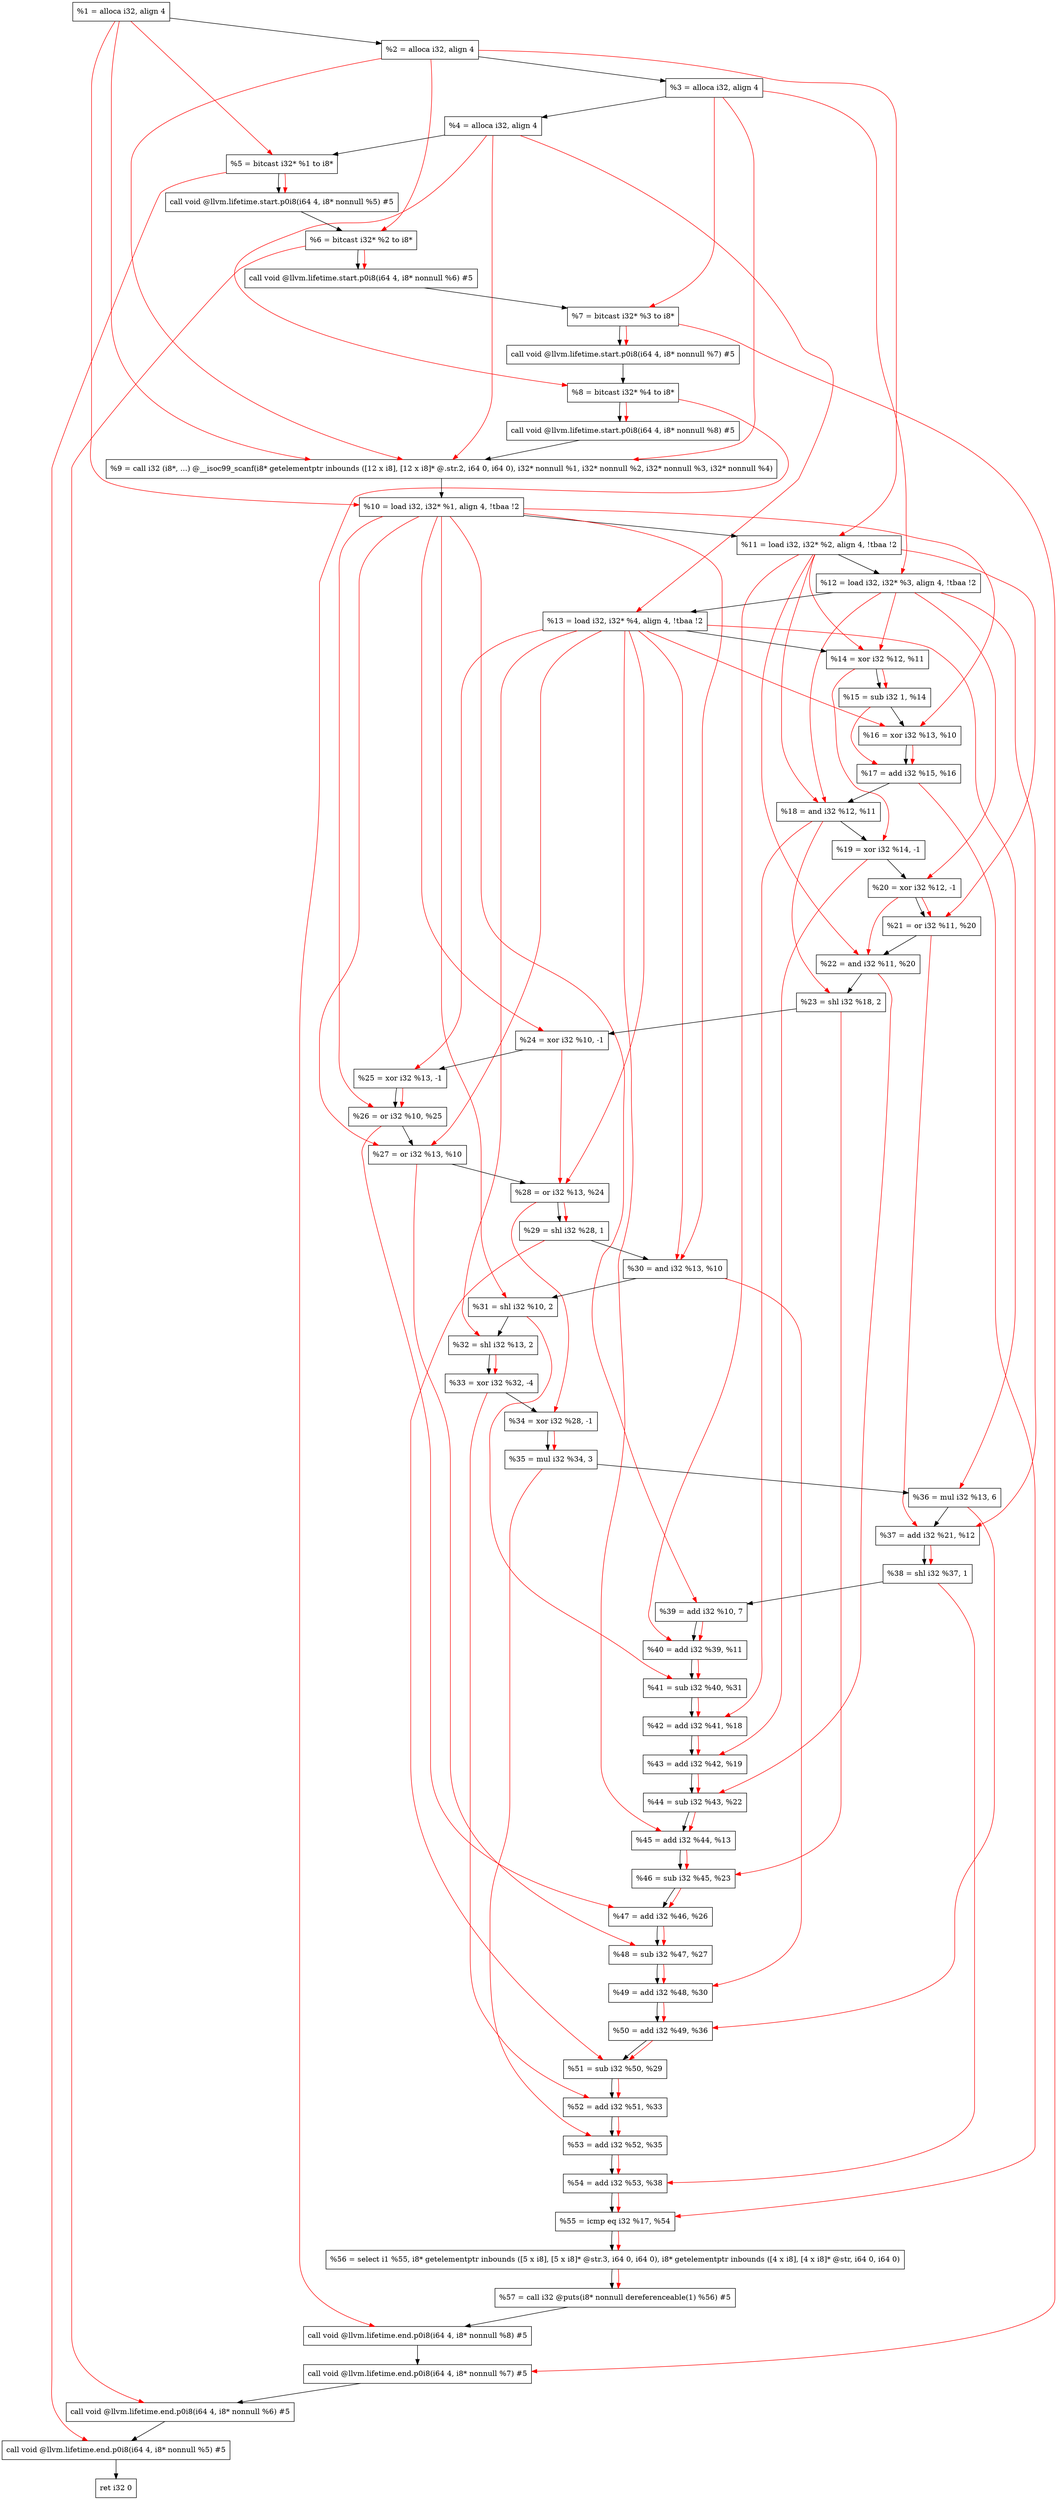 digraph "DFG for'main' function" {
	Node0x22f3d58[shape=record, label="  %1 = alloca i32, align 4"];
	Node0x22f3dd8[shape=record, label="  %2 = alloca i32, align 4"];
	Node0x22f3e68[shape=record, label="  %3 = alloca i32, align 4"];
	Node0x22f3ec8[shape=record, label="  %4 = alloca i32, align 4"];
	Node0x22f3f78[shape=record, label="  %5 = bitcast i32* %1 to i8*"];
	Node0x22f43a8[shape=record, label="  call void @llvm.lifetime.start.p0i8(i64 4, i8* nonnull %5) #5"];
	Node0x22f4488[shape=record, label="  %6 = bitcast i32* %2 to i8*"];
	Node0x22f4588[shape=record, label="  call void @llvm.lifetime.start.p0i8(i64 4, i8* nonnull %6) #5"];
	Node0x22f4648[shape=record, label="  %7 = bitcast i32* %3 to i8*"];
	Node0x22f46f8[shape=record, label="  call void @llvm.lifetime.start.p0i8(i64 4, i8* nonnull %7) #5"];
	Node0x22f47b8[shape=record, label="  %8 = bitcast i32* %4 to i8*"];
	Node0x22f4868[shape=record, label="  call void @llvm.lifetime.start.p0i8(i64 4, i8* nonnull %8) #5"];
	Node0x22eeba0[shape=record, label="  %9 = call i32 (i8*, ...) @__isoc99_scanf(i8* getelementptr inbounds ([12 x i8], [12 x i8]* @.str.2, i64 0, i64 0), i32* nonnull %1, i32* nonnull %2, i32* nonnull %3, i32* nonnull %4)"];
	Node0x22f4a68[shape=record, label="  %10 = load i32, i32* %1, align 4, !tbaa !2"];
	Node0x22f59d8[shape=record, label="  %11 = load i32, i32* %2, align 4, !tbaa !2"];
	Node0x22f6048[shape=record, label="  %12 = load i32, i32* %3, align 4, !tbaa !2"];
	Node0x22f60a8[shape=record, label="  %13 = load i32, i32* %4, align 4, !tbaa !2"];
	Node0x22f6120[shape=record, label="  %14 = xor i32 %12, %11"];
	Node0x22f6190[shape=record, label="  %15 = sub i32 1, %14"];
	Node0x22f6200[shape=record, label="  %16 = xor i32 %13, %10"];
	Node0x22f6270[shape=record, label="  %17 = add i32 %15, %16"];
	Node0x22f62e0[shape=record, label="  %18 = and i32 %12, %11"];
	Node0x22f6350[shape=record, label="  %19 = xor i32 %14, -1"];
	Node0x22f63c0[shape=record, label="  %20 = xor i32 %12, -1"];
	Node0x22f6430[shape=record, label="  %21 = or i32 %11, %20"];
	Node0x22f64a0[shape=record, label="  %22 = and i32 %11, %20"];
	Node0x22f6510[shape=record, label="  %23 = shl i32 %18, 2"];
	Node0x22f6580[shape=record, label="  %24 = xor i32 %10, -1"];
	Node0x22f65f0[shape=record, label="  %25 = xor i32 %13, -1"];
	Node0x22f6660[shape=record, label="  %26 = or i32 %10, %25"];
	Node0x22f66d0[shape=record, label="  %27 = or i32 %13, %10"];
	Node0x22f6740[shape=record, label="  %28 = or i32 %13, %24"];
	Node0x22f67b0[shape=record, label="  %29 = shl i32 %28, 1"];
	Node0x22f6820[shape=record, label="  %30 = and i32 %13, %10"];
	Node0x22f6890[shape=record, label="  %31 = shl i32 %10, 2"];
	Node0x22f6900[shape=record, label="  %32 = shl i32 %13, 2"];
	Node0x22f6970[shape=record, label="  %33 = xor i32 %32, -4"];
	Node0x22f69e0[shape=record, label="  %34 = xor i32 %28, -1"];
	Node0x22f6a50[shape=record, label="  %35 = mul i32 %34, 3"];
	Node0x22f6ac0[shape=record, label="  %36 = mul i32 %13, 6"];
	Node0x22f6b30[shape=record, label="  %37 = add i32 %21, %12"];
	Node0x22f6ba0[shape=record, label="  %38 = shl i32 %37, 1"];
	Node0x22f6c10[shape=record, label="  %39 = add i32 %10, 7"];
	Node0x22f6c80[shape=record, label="  %40 = add i32 %39, %11"];
	Node0x22f6cf0[shape=record, label="  %41 = sub i32 %40, %31"];
	Node0x22f6d60[shape=record, label="  %42 = add i32 %41, %18"];
	Node0x22f6dd0[shape=record, label="  %43 = add i32 %42, %19"];
	Node0x22f6e40[shape=record, label="  %44 = sub i32 %43, %22"];
	Node0x22f6eb0[shape=record, label="  %45 = add i32 %44, %13"];
	Node0x22f6f20[shape=record, label="  %46 = sub i32 %45, %23"];
	Node0x22f6f90[shape=record, label="  %47 = add i32 %46, %26"];
	Node0x22f7000[shape=record, label="  %48 = sub i32 %47, %27"];
	Node0x22f7070[shape=record, label="  %49 = add i32 %48, %30"];
	Node0x22f70e0[shape=record, label="  %50 = add i32 %49, %36"];
	Node0x22f7150[shape=record, label="  %51 = sub i32 %50, %29"];
	Node0x22f71c0[shape=record, label="  %52 = add i32 %51, %33"];
	Node0x22f7230[shape=record, label="  %53 = add i32 %52, %35"];
	Node0x22f72a0[shape=record, label="  %54 = add i32 %53, %38"];
	Node0x22f7310[shape=record, label="  %55 = icmp eq i32 %17, %54"];
	Node0x22938b8[shape=record, label="  %56 = select i1 %55, i8* getelementptr inbounds ([5 x i8], [5 x i8]* @str.3, i64 0, i64 0), i8* getelementptr inbounds ([4 x i8], [4 x i8]* @str, i64 0, i64 0)"];
	Node0x22f73a0[shape=record, label="  %57 = call i32 @puts(i8* nonnull dereferenceable(1) %56) #5"];
	Node0x22f7648[shape=record, label="  call void @llvm.lifetime.end.p0i8(i64 4, i8* nonnull %8) #5"];
	Node0x22f77a8[shape=record, label="  call void @llvm.lifetime.end.p0i8(i64 4, i8* nonnull %7) #5"];
	Node0x22f78b8[shape=record, label="  call void @llvm.lifetime.end.p0i8(i64 4, i8* nonnull %6) #5"];
	Node0x22f79c8[shape=record, label="  call void @llvm.lifetime.end.p0i8(i64 4, i8* nonnull %5) #5"];
	Node0x22f7a88[shape=record, label="  ret i32 0"];
	Node0x22f3d58 -> Node0x22f3dd8;
	Node0x22f3dd8 -> Node0x22f3e68;
	Node0x22f3e68 -> Node0x22f3ec8;
	Node0x22f3ec8 -> Node0x22f3f78;
	Node0x22f3f78 -> Node0x22f43a8;
	Node0x22f43a8 -> Node0x22f4488;
	Node0x22f4488 -> Node0x22f4588;
	Node0x22f4588 -> Node0x22f4648;
	Node0x22f4648 -> Node0x22f46f8;
	Node0x22f46f8 -> Node0x22f47b8;
	Node0x22f47b8 -> Node0x22f4868;
	Node0x22f4868 -> Node0x22eeba0;
	Node0x22eeba0 -> Node0x22f4a68;
	Node0x22f4a68 -> Node0x22f59d8;
	Node0x22f59d8 -> Node0x22f6048;
	Node0x22f6048 -> Node0x22f60a8;
	Node0x22f60a8 -> Node0x22f6120;
	Node0x22f6120 -> Node0x22f6190;
	Node0x22f6190 -> Node0x22f6200;
	Node0x22f6200 -> Node0x22f6270;
	Node0x22f6270 -> Node0x22f62e0;
	Node0x22f62e0 -> Node0x22f6350;
	Node0x22f6350 -> Node0x22f63c0;
	Node0x22f63c0 -> Node0x22f6430;
	Node0x22f6430 -> Node0x22f64a0;
	Node0x22f64a0 -> Node0x22f6510;
	Node0x22f6510 -> Node0x22f6580;
	Node0x22f6580 -> Node0x22f65f0;
	Node0x22f65f0 -> Node0x22f6660;
	Node0x22f6660 -> Node0x22f66d0;
	Node0x22f66d0 -> Node0x22f6740;
	Node0x22f6740 -> Node0x22f67b0;
	Node0x22f67b0 -> Node0x22f6820;
	Node0x22f6820 -> Node0x22f6890;
	Node0x22f6890 -> Node0x22f6900;
	Node0x22f6900 -> Node0x22f6970;
	Node0x22f6970 -> Node0x22f69e0;
	Node0x22f69e0 -> Node0x22f6a50;
	Node0x22f6a50 -> Node0x22f6ac0;
	Node0x22f6ac0 -> Node0x22f6b30;
	Node0x22f6b30 -> Node0x22f6ba0;
	Node0x22f6ba0 -> Node0x22f6c10;
	Node0x22f6c10 -> Node0x22f6c80;
	Node0x22f6c80 -> Node0x22f6cf0;
	Node0x22f6cf0 -> Node0x22f6d60;
	Node0x22f6d60 -> Node0x22f6dd0;
	Node0x22f6dd0 -> Node0x22f6e40;
	Node0x22f6e40 -> Node0x22f6eb0;
	Node0x22f6eb0 -> Node0x22f6f20;
	Node0x22f6f20 -> Node0x22f6f90;
	Node0x22f6f90 -> Node0x22f7000;
	Node0x22f7000 -> Node0x22f7070;
	Node0x22f7070 -> Node0x22f70e0;
	Node0x22f70e0 -> Node0x22f7150;
	Node0x22f7150 -> Node0x22f71c0;
	Node0x22f71c0 -> Node0x22f7230;
	Node0x22f7230 -> Node0x22f72a0;
	Node0x22f72a0 -> Node0x22f7310;
	Node0x22f7310 -> Node0x22938b8;
	Node0x22938b8 -> Node0x22f73a0;
	Node0x22f73a0 -> Node0x22f7648;
	Node0x22f7648 -> Node0x22f77a8;
	Node0x22f77a8 -> Node0x22f78b8;
	Node0x22f78b8 -> Node0x22f79c8;
	Node0x22f79c8 -> Node0x22f7a88;
edge [color=red]
	Node0x22f3d58 -> Node0x22f3f78;
	Node0x22f3f78 -> Node0x22f43a8;
	Node0x22f3dd8 -> Node0x22f4488;
	Node0x22f4488 -> Node0x22f4588;
	Node0x22f3e68 -> Node0x22f4648;
	Node0x22f4648 -> Node0x22f46f8;
	Node0x22f3ec8 -> Node0x22f47b8;
	Node0x22f47b8 -> Node0x22f4868;
	Node0x22f3d58 -> Node0x22eeba0;
	Node0x22f3dd8 -> Node0x22eeba0;
	Node0x22f3e68 -> Node0x22eeba0;
	Node0x22f3ec8 -> Node0x22eeba0;
	Node0x22f3d58 -> Node0x22f4a68;
	Node0x22f3dd8 -> Node0x22f59d8;
	Node0x22f3e68 -> Node0x22f6048;
	Node0x22f3ec8 -> Node0x22f60a8;
	Node0x22f6048 -> Node0x22f6120;
	Node0x22f59d8 -> Node0x22f6120;
	Node0x22f6120 -> Node0x22f6190;
	Node0x22f60a8 -> Node0x22f6200;
	Node0x22f4a68 -> Node0x22f6200;
	Node0x22f6190 -> Node0x22f6270;
	Node0x22f6200 -> Node0x22f6270;
	Node0x22f6048 -> Node0x22f62e0;
	Node0x22f59d8 -> Node0x22f62e0;
	Node0x22f6120 -> Node0x22f6350;
	Node0x22f6048 -> Node0x22f63c0;
	Node0x22f59d8 -> Node0x22f6430;
	Node0x22f63c0 -> Node0x22f6430;
	Node0x22f59d8 -> Node0x22f64a0;
	Node0x22f63c0 -> Node0x22f64a0;
	Node0x22f62e0 -> Node0x22f6510;
	Node0x22f4a68 -> Node0x22f6580;
	Node0x22f60a8 -> Node0x22f65f0;
	Node0x22f4a68 -> Node0x22f6660;
	Node0x22f65f0 -> Node0x22f6660;
	Node0x22f60a8 -> Node0x22f66d0;
	Node0x22f4a68 -> Node0x22f66d0;
	Node0x22f60a8 -> Node0x22f6740;
	Node0x22f6580 -> Node0x22f6740;
	Node0x22f6740 -> Node0x22f67b0;
	Node0x22f60a8 -> Node0x22f6820;
	Node0x22f4a68 -> Node0x22f6820;
	Node0x22f4a68 -> Node0x22f6890;
	Node0x22f60a8 -> Node0x22f6900;
	Node0x22f6900 -> Node0x22f6970;
	Node0x22f6740 -> Node0x22f69e0;
	Node0x22f69e0 -> Node0x22f6a50;
	Node0x22f60a8 -> Node0x22f6ac0;
	Node0x22f6430 -> Node0x22f6b30;
	Node0x22f6048 -> Node0x22f6b30;
	Node0x22f6b30 -> Node0x22f6ba0;
	Node0x22f4a68 -> Node0x22f6c10;
	Node0x22f6c10 -> Node0x22f6c80;
	Node0x22f59d8 -> Node0x22f6c80;
	Node0x22f6c80 -> Node0x22f6cf0;
	Node0x22f6890 -> Node0x22f6cf0;
	Node0x22f6cf0 -> Node0x22f6d60;
	Node0x22f62e0 -> Node0x22f6d60;
	Node0x22f6d60 -> Node0x22f6dd0;
	Node0x22f6350 -> Node0x22f6dd0;
	Node0x22f6dd0 -> Node0x22f6e40;
	Node0x22f64a0 -> Node0x22f6e40;
	Node0x22f6e40 -> Node0x22f6eb0;
	Node0x22f60a8 -> Node0x22f6eb0;
	Node0x22f6eb0 -> Node0x22f6f20;
	Node0x22f6510 -> Node0x22f6f20;
	Node0x22f6f20 -> Node0x22f6f90;
	Node0x22f6660 -> Node0x22f6f90;
	Node0x22f6f90 -> Node0x22f7000;
	Node0x22f66d0 -> Node0x22f7000;
	Node0x22f7000 -> Node0x22f7070;
	Node0x22f6820 -> Node0x22f7070;
	Node0x22f7070 -> Node0x22f70e0;
	Node0x22f6ac0 -> Node0x22f70e0;
	Node0x22f70e0 -> Node0x22f7150;
	Node0x22f67b0 -> Node0x22f7150;
	Node0x22f7150 -> Node0x22f71c0;
	Node0x22f6970 -> Node0x22f71c0;
	Node0x22f71c0 -> Node0x22f7230;
	Node0x22f6a50 -> Node0x22f7230;
	Node0x22f7230 -> Node0x22f72a0;
	Node0x22f6ba0 -> Node0x22f72a0;
	Node0x22f6270 -> Node0x22f7310;
	Node0x22f72a0 -> Node0x22f7310;
	Node0x22f7310 -> Node0x22938b8;
	Node0x22938b8 -> Node0x22f73a0;
	Node0x22f47b8 -> Node0x22f7648;
	Node0x22f4648 -> Node0x22f77a8;
	Node0x22f4488 -> Node0x22f78b8;
	Node0x22f3f78 -> Node0x22f79c8;
}
